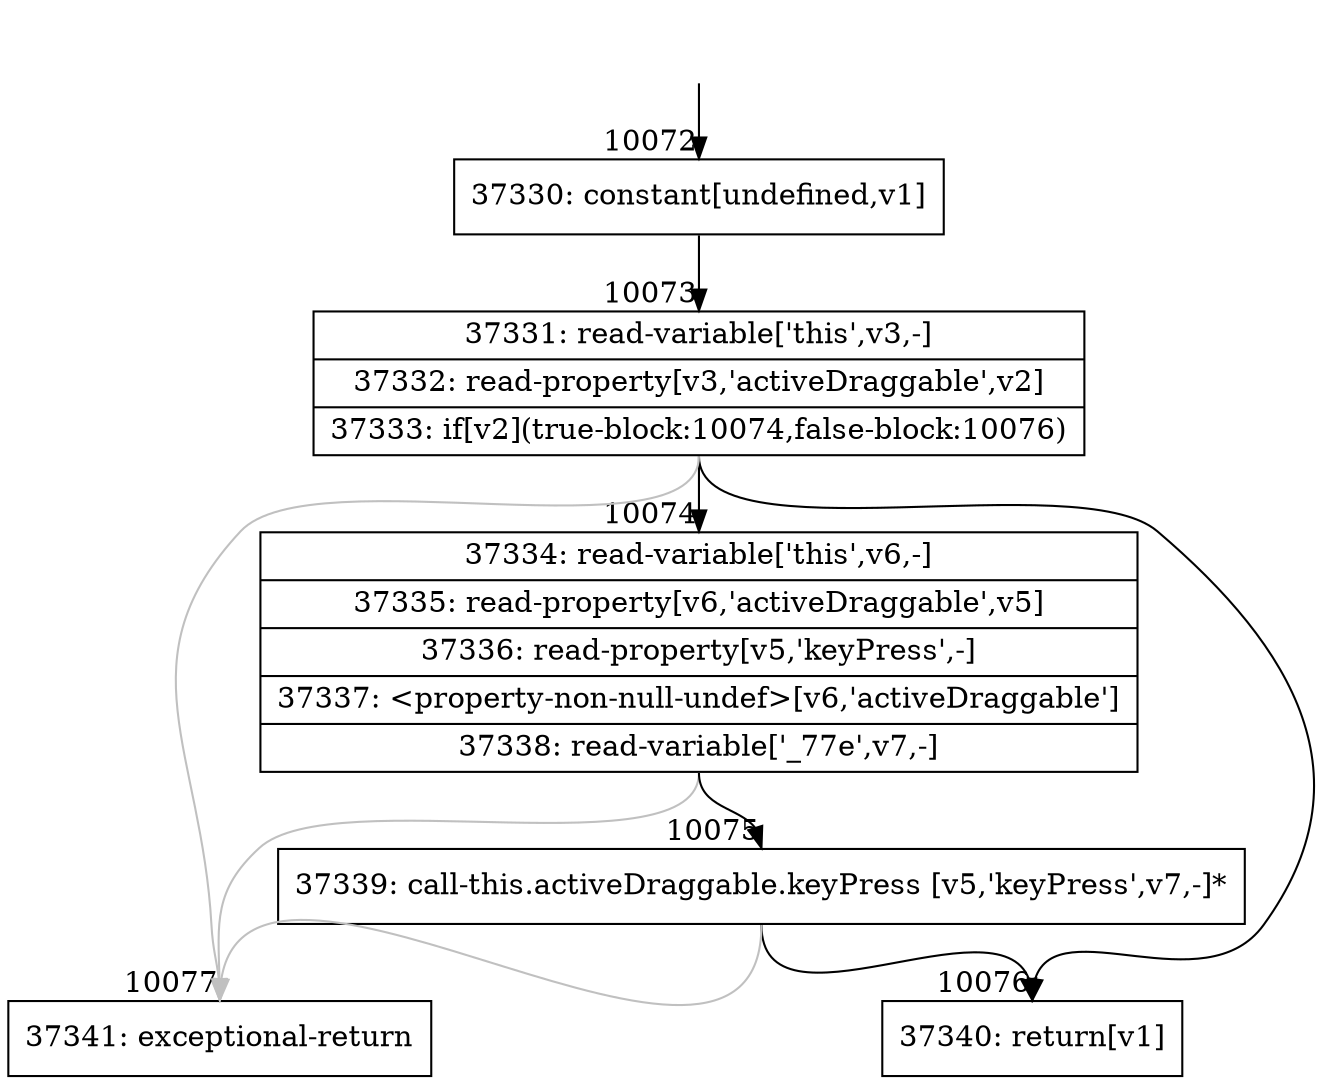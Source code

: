 digraph {
rankdir="TD"
BB_entry719[shape=none,label=""];
BB_entry719 -> BB10072 [tailport=s, headport=n, headlabel="    10072"]
BB10072 [shape=record label="{37330: constant[undefined,v1]}" ] 
BB10072 -> BB10073 [tailport=s, headport=n, headlabel="      10073"]
BB10073 [shape=record label="{37331: read-variable['this',v3,-]|37332: read-property[v3,'activeDraggable',v2]|37333: if[v2](true-block:10074,false-block:10076)}" ] 
BB10073 -> BB10074 [tailport=s, headport=n, headlabel="      10074"]
BB10073 -> BB10076 [tailport=s, headport=n, headlabel="      10076"]
BB10073 -> BB10077 [tailport=s, headport=n, color=gray, headlabel="      10077"]
BB10074 [shape=record label="{37334: read-variable['this',v6,-]|37335: read-property[v6,'activeDraggable',v5]|37336: read-property[v5,'keyPress',-]|37337: \<property-non-null-undef\>[v6,'activeDraggable']|37338: read-variable['_77e',v7,-]}" ] 
BB10074 -> BB10075 [tailport=s, headport=n, headlabel="      10075"]
BB10074 -> BB10077 [tailport=s, headport=n, color=gray]
BB10075 [shape=record label="{37339: call-this.activeDraggable.keyPress [v5,'keyPress',v7,-]*}" ] 
BB10075 -> BB10076 [tailport=s, headport=n]
BB10075 -> BB10077 [tailport=s, headport=n, color=gray]
BB10076 [shape=record label="{37340: return[v1]}" ] 
BB10077 [shape=record label="{37341: exceptional-return}" ] 
//#$~ 7079
}
